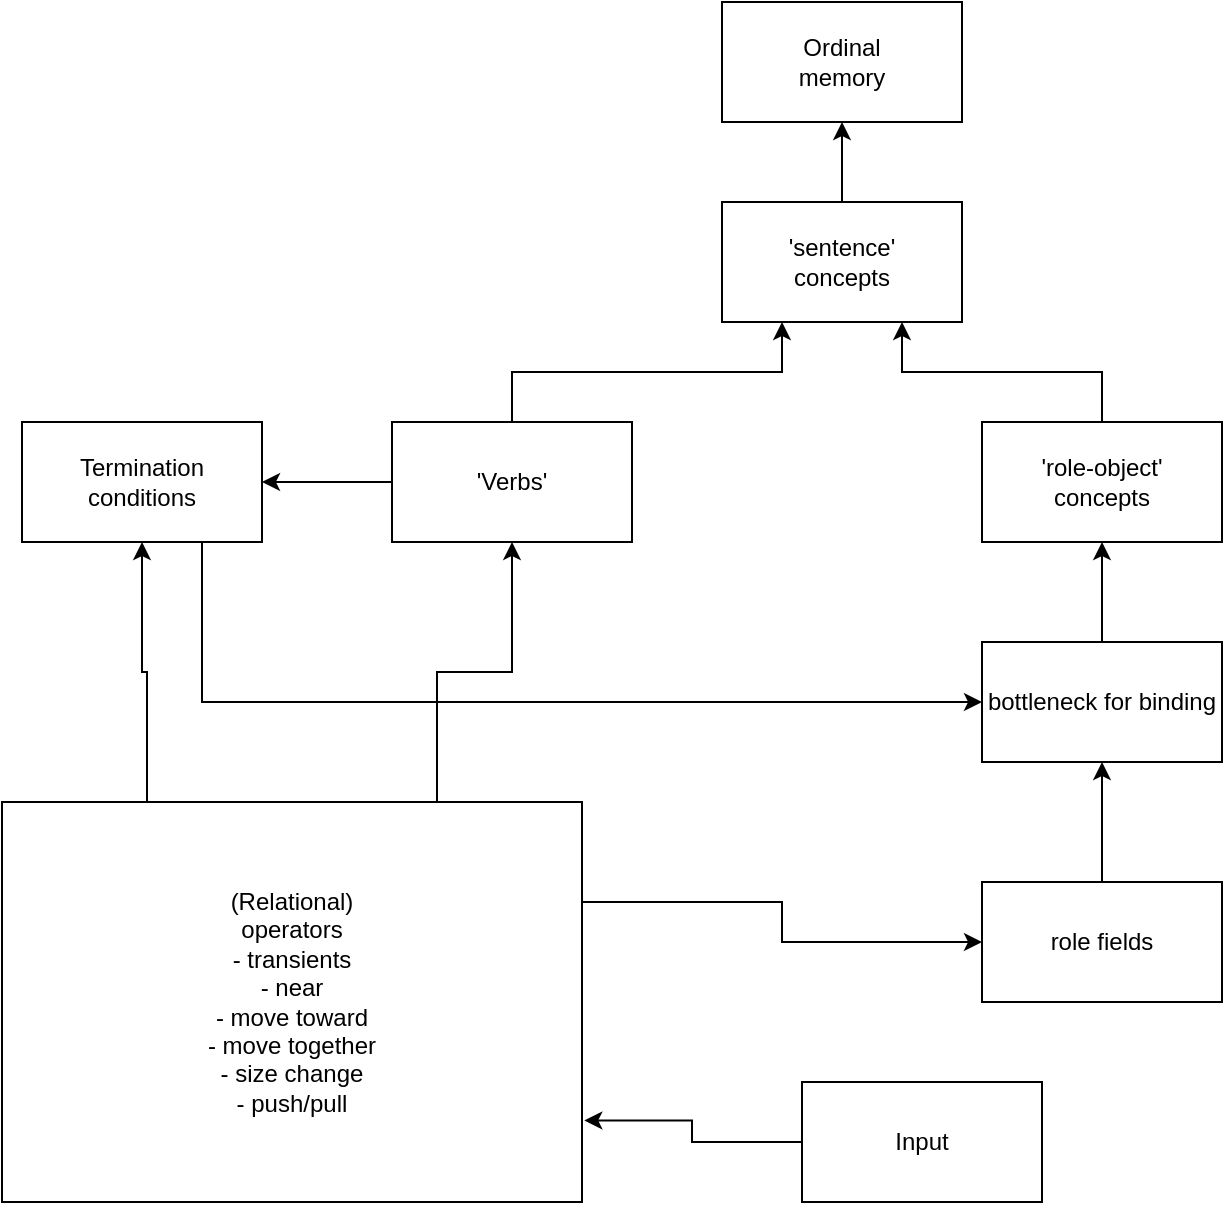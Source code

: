 <mxfile version="15.8.2" type="device"><diagram id="KExh6tpQWfOX6yWqr-MV" name="Page-1"><mxGraphModel dx="2031" dy="1091" grid="1" gridSize="10" guides="1" tooltips="1" connect="1" arrows="1" fold="1" page="1" pageScale="1" pageWidth="850" pageHeight="1100" math="0" shadow="0"><root><mxCell id="0"/><mxCell id="1" parent="0"/><mxCell id="fU3knSC_87GOsI_naUq6-1" value="&lt;div&gt;Ordinal&lt;/div&gt;&lt;div&gt;memory&lt;br&gt;&lt;/div&gt;" style="rounded=0;whiteSpace=wrap;html=1;" vertex="1" parent="1"><mxGeometry x="530" y="10" width="120" height="60" as="geometry"/></mxCell><mxCell id="fU3knSC_87GOsI_naUq6-11" style="edgeStyle=orthogonalEdgeStyle;rounded=0;orthogonalLoop=1;jettySize=auto;html=1;exitX=0.5;exitY=0;exitDx=0;exitDy=0;entryX=0.5;entryY=1;entryDx=0;entryDy=0;" edge="1" parent="1" source="fU3knSC_87GOsI_naUq6-2" target="fU3knSC_87GOsI_naUq6-1"><mxGeometry relative="1" as="geometry"/></mxCell><mxCell id="fU3knSC_87GOsI_naUq6-2" value="&lt;div&gt;'sentence'&lt;/div&gt;&lt;div&gt;concepts&lt;br&gt;&lt;/div&gt;" style="rounded=0;whiteSpace=wrap;html=1;" vertex="1" parent="1"><mxGeometry x="530" y="110" width="120" height="60" as="geometry"/></mxCell><mxCell id="fU3knSC_87GOsI_naUq6-12" style="edgeStyle=orthogonalEdgeStyle;rounded=0;orthogonalLoop=1;jettySize=auto;html=1;exitX=0.5;exitY=0;exitDx=0;exitDy=0;entryX=0.75;entryY=1;entryDx=0;entryDy=0;" edge="1" parent="1" source="fU3knSC_87GOsI_naUq6-3" target="fU3knSC_87GOsI_naUq6-2"><mxGeometry relative="1" as="geometry"/></mxCell><mxCell id="fU3knSC_87GOsI_naUq6-3" value="&lt;div&gt;'role-object'&lt;/div&gt;&lt;div&gt;concepts&lt;br&gt;&lt;/div&gt;" style="rounded=0;whiteSpace=wrap;html=1;" vertex="1" parent="1"><mxGeometry x="660" y="220" width="120" height="60" as="geometry"/></mxCell><mxCell id="fU3knSC_87GOsI_naUq6-14" style="edgeStyle=orthogonalEdgeStyle;rounded=0;orthogonalLoop=1;jettySize=auto;html=1;exitX=0.5;exitY=0;exitDx=0;exitDy=0;entryX=0.5;entryY=1;entryDx=0;entryDy=0;" edge="1" parent="1" source="fU3knSC_87GOsI_naUq6-4" target="fU3knSC_87GOsI_naUq6-3"><mxGeometry relative="1" as="geometry"/></mxCell><mxCell id="fU3knSC_87GOsI_naUq6-4" value="bottleneck for binding" style="rounded=0;whiteSpace=wrap;html=1;" vertex="1" parent="1"><mxGeometry x="660" y="330" width="120" height="60" as="geometry"/></mxCell><mxCell id="fU3knSC_87GOsI_naUq6-15" style="edgeStyle=orthogonalEdgeStyle;rounded=0;orthogonalLoop=1;jettySize=auto;html=1;exitX=0.5;exitY=0;exitDx=0;exitDy=0;entryX=0.5;entryY=1;entryDx=0;entryDy=0;" edge="1" parent="1" source="fU3knSC_87GOsI_naUq6-5" target="fU3knSC_87GOsI_naUq6-4"><mxGeometry relative="1" as="geometry"/></mxCell><mxCell id="fU3knSC_87GOsI_naUq6-5" value="role fields" style="rounded=0;whiteSpace=wrap;html=1;" vertex="1" parent="1"><mxGeometry x="660" y="450" width="120" height="60" as="geometry"/></mxCell><mxCell id="fU3knSC_87GOsI_naUq6-16" style="edgeStyle=orthogonalEdgeStyle;rounded=0;orthogonalLoop=1;jettySize=auto;html=1;exitX=0;exitY=0.5;exitDx=0;exitDy=0;entryX=1.004;entryY=0.796;entryDx=0;entryDy=0;entryPerimeter=0;" edge="1" parent="1" source="fU3knSC_87GOsI_naUq6-6" target="fU3knSC_87GOsI_naUq6-7"><mxGeometry relative="1" as="geometry"/></mxCell><mxCell id="fU3knSC_87GOsI_naUq6-6" value="Input" style="rounded=0;whiteSpace=wrap;html=1;" vertex="1" parent="1"><mxGeometry x="570" y="550" width="120" height="60" as="geometry"/></mxCell><mxCell id="fU3knSC_87GOsI_naUq6-17" style="edgeStyle=orthogonalEdgeStyle;rounded=0;orthogonalLoop=1;jettySize=auto;html=1;exitX=1;exitY=0.25;exitDx=0;exitDy=0;entryX=0;entryY=0.5;entryDx=0;entryDy=0;" edge="1" parent="1" source="fU3knSC_87GOsI_naUq6-7" target="fU3knSC_87GOsI_naUq6-5"><mxGeometry relative="1" as="geometry"/></mxCell><mxCell id="fU3knSC_87GOsI_naUq6-18" style="edgeStyle=orthogonalEdgeStyle;rounded=0;orthogonalLoop=1;jettySize=auto;html=1;exitX=0.75;exitY=0;exitDx=0;exitDy=0;entryX=0.5;entryY=1;entryDx=0;entryDy=0;" edge="1" parent="1" source="fU3knSC_87GOsI_naUq6-7" target="fU3knSC_87GOsI_naUq6-9"><mxGeometry relative="1" as="geometry"/></mxCell><mxCell id="fU3knSC_87GOsI_naUq6-20" style="edgeStyle=orthogonalEdgeStyle;rounded=0;orthogonalLoop=1;jettySize=auto;html=1;exitX=0.25;exitY=0;exitDx=0;exitDy=0;entryX=0.5;entryY=1;entryDx=0;entryDy=0;" edge="1" parent="1" source="fU3knSC_87GOsI_naUq6-7" target="fU3knSC_87GOsI_naUq6-10"><mxGeometry relative="1" as="geometry"/></mxCell><mxCell id="fU3knSC_87GOsI_naUq6-7" value="&lt;div&gt;(Relational)&lt;/div&gt;&lt;div&gt;operators&lt;/div&gt;&lt;div&gt;- transients&lt;/div&gt;&lt;div&gt;- near&lt;/div&gt;&lt;div&gt;- move toward&lt;/div&gt;&lt;div&gt;- move together&lt;/div&gt;&lt;div&gt;- size change&lt;/div&gt;&lt;div&gt;- push/pull&lt;br&gt;&lt;/div&gt;" style="rounded=0;whiteSpace=wrap;html=1;" vertex="1" parent="1"><mxGeometry x="170" y="410" width="290" height="200" as="geometry"/></mxCell><mxCell id="fU3knSC_87GOsI_naUq6-13" style="edgeStyle=orthogonalEdgeStyle;rounded=0;orthogonalLoop=1;jettySize=auto;html=1;exitX=0.5;exitY=0;exitDx=0;exitDy=0;entryX=0.25;entryY=1;entryDx=0;entryDy=0;" edge="1" parent="1" source="fU3knSC_87GOsI_naUq6-9" target="fU3knSC_87GOsI_naUq6-2"><mxGeometry relative="1" as="geometry"/></mxCell><mxCell id="fU3knSC_87GOsI_naUq6-19" style="edgeStyle=orthogonalEdgeStyle;rounded=0;orthogonalLoop=1;jettySize=auto;html=1;exitX=0;exitY=0.5;exitDx=0;exitDy=0;entryX=1;entryY=0.5;entryDx=0;entryDy=0;" edge="1" parent="1" source="fU3knSC_87GOsI_naUq6-9" target="fU3knSC_87GOsI_naUq6-10"><mxGeometry relative="1" as="geometry"/></mxCell><mxCell id="fU3knSC_87GOsI_naUq6-9" value="'Verbs'" style="rounded=0;whiteSpace=wrap;html=1;" vertex="1" parent="1"><mxGeometry x="365" y="220" width="120" height="60" as="geometry"/></mxCell><mxCell id="fU3knSC_87GOsI_naUq6-21" style="edgeStyle=orthogonalEdgeStyle;rounded=0;orthogonalLoop=1;jettySize=auto;html=1;exitX=0.75;exitY=1;exitDx=0;exitDy=0;entryX=0;entryY=0.5;entryDx=0;entryDy=0;" edge="1" parent="1" source="fU3knSC_87GOsI_naUq6-10" target="fU3knSC_87GOsI_naUq6-4"><mxGeometry relative="1" as="geometry"/></mxCell><mxCell id="fU3knSC_87GOsI_naUq6-10" value="Termination conditions" style="rounded=0;whiteSpace=wrap;html=1;" vertex="1" parent="1"><mxGeometry x="180" y="220" width="120" height="60" as="geometry"/></mxCell></root></mxGraphModel></diagram></mxfile>